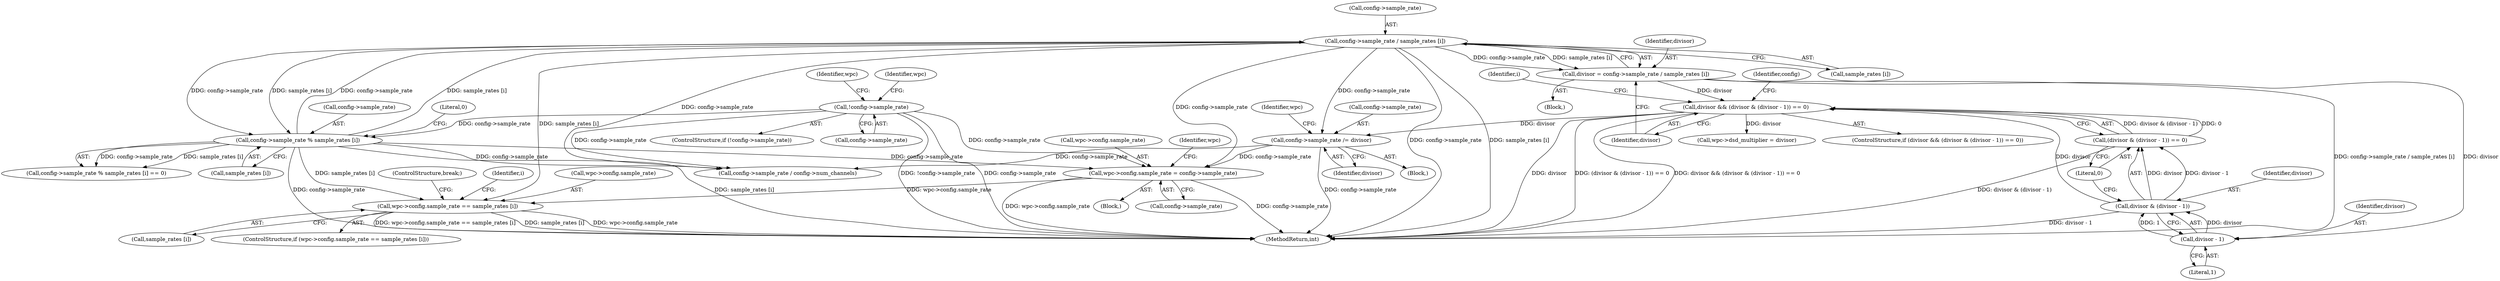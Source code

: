 digraph "0_WavPack_070ef6f138956d9ea9612e69586152339dbefe51@pointer" {
"1000369" [label="(Call,wpc->config.sample_rate == sample_rates [i])"];
"1000274" [label="(Call,wpc->config.sample_rate = config->sample_rate)"];
"1000200" [label="(Call,config->sample_rate / sample_rates [i])"];
"1000188" [label="(Call,config->sample_rate % sample_rates [i])"];
"1000126" [label="(Call,!config->sample_rate)"];
"1000218" [label="(Call,config->sample_rate /= divisor)"];
"1000208" [label="(Call,divisor && (divisor & (divisor - 1)) == 0)"];
"1000211" [label="(Call,divisor & (divisor - 1))"];
"1000213" [label="(Call,divisor - 1)"];
"1000198" [label="(Call,divisor = config->sample_rate / sample_rates [i])"];
"1000210" [label="(Call,(divisor & (divisor - 1)) == 0)"];
"1000275" [label="(Call,wpc->config.sample_rate)"];
"1000522" [label="(Call,config->sample_rate / config->num_channels)"];
"1000213" [label="(Call,divisor - 1)"];
"1000223" [label="(Call,wpc->dsd_multiplier = divisor)"];
"1000219" [label="(Call,config->sample_rate)"];
"1000189" [label="(Call,config->sample_rate)"];
"1000375" [label="(Call,sample_rates [i])"];
"1000201" [label="(Call,config->sample_rate)"];
"1000369" [label="(Call,wpc->config.sample_rate == sample_rates [i])"];
"1000210" [label="(Call,(divisor & (divisor - 1)) == 0)"];
"1000106" [label="(Block,)"];
"1000198" [label="(Call,divisor = config->sample_rate / sample_rates [i])"];
"1000214" [label="(Identifier,divisor)"];
"1000140" [label="(Identifier,wpc)"];
"1000125" [label="(ControlStructure,if (!config->sample_rate))"];
"1000368" [label="(ControlStructure,if (wpc->config.sample_rate == sample_rates [i]))"];
"1000220" [label="(Identifier,config)"];
"1000195" [label="(Literal,0)"];
"1000378" [label="(ControlStructure,break;)"];
"1000127" [label="(Call,config->sample_rate)"];
"1000188" [label="(Call,config->sample_rate % sample_rates [i])"];
"1000370" [label="(Call,wpc->config.sample_rate)"];
"1000367" [label="(Identifier,i)"];
"1000217" [label="(Block,)"];
"1000187" [label="(Call,config->sample_rate % sample_rates [i] == 0)"];
"1000126" [label="(Call,!config->sample_rate)"];
"1000222" [label="(Identifier,divisor)"];
"1000196" [label="(Block,)"];
"1000209" [label="(Identifier,divisor)"];
"1000989" [label="(MethodReturn,int)"];
"1000212" [label="(Identifier,divisor)"];
"1000185" [label="(Identifier,i)"];
"1000200" [label="(Call,config->sample_rate / sample_rates [i])"];
"1000192" [label="(Call,sample_rates [i])"];
"1000218" [label="(Call,config->sample_rate /= divisor)"];
"1000133" [label="(Identifier,wpc)"];
"1000225" [label="(Identifier,wpc)"];
"1000211" [label="(Call,divisor & (divisor - 1))"];
"1000215" [label="(Literal,1)"];
"1000286" [label="(Identifier,wpc)"];
"1000208" [label="(Call,divisor && (divisor & (divisor - 1)) == 0)"];
"1000207" [label="(ControlStructure,if (divisor && (divisor & (divisor - 1)) == 0))"];
"1000204" [label="(Call,sample_rates [i])"];
"1000274" [label="(Call,wpc->config.sample_rate = config->sample_rate)"];
"1000199" [label="(Identifier,divisor)"];
"1000280" [label="(Call,config->sample_rate)"];
"1000216" [label="(Literal,0)"];
"1000369" -> "1000368"  [label="AST: "];
"1000369" -> "1000375"  [label="CFG: "];
"1000370" -> "1000369"  [label="AST: "];
"1000375" -> "1000369"  [label="AST: "];
"1000378" -> "1000369"  [label="CFG: "];
"1000367" -> "1000369"  [label="CFG: "];
"1000369" -> "1000989"  [label="DDG: wpc->config.sample_rate == sample_rates [i]"];
"1000369" -> "1000989"  [label="DDG: sample_rates [i]"];
"1000369" -> "1000989"  [label="DDG: wpc->config.sample_rate"];
"1000274" -> "1000369"  [label="DDG: wpc->config.sample_rate"];
"1000188" -> "1000369"  [label="DDG: sample_rates [i]"];
"1000200" -> "1000369"  [label="DDG: sample_rates [i]"];
"1000274" -> "1000106"  [label="AST: "];
"1000274" -> "1000280"  [label="CFG: "];
"1000275" -> "1000274"  [label="AST: "];
"1000280" -> "1000274"  [label="AST: "];
"1000286" -> "1000274"  [label="CFG: "];
"1000274" -> "1000989"  [label="DDG: wpc->config.sample_rate"];
"1000274" -> "1000989"  [label="DDG: config->sample_rate"];
"1000200" -> "1000274"  [label="DDG: config->sample_rate"];
"1000218" -> "1000274"  [label="DDG: config->sample_rate"];
"1000188" -> "1000274"  [label="DDG: config->sample_rate"];
"1000126" -> "1000274"  [label="DDG: config->sample_rate"];
"1000200" -> "1000198"  [label="AST: "];
"1000200" -> "1000204"  [label="CFG: "];
"1000201" -> "1000200"  [label="AST: "];
"1000204" -> "1000200"  [label="AST: "];
"1000198" -> "1000200"  [label="CFG: "];
"1000200" -> "1000989"  [label="DDG: config->sample_rate"];
"1000200" -> "1000989"  [label="DDG: sample_rates [i]"];
"1000200" -> "1000188"  [label="DDG: config->sample_rate"];
"1000200" -> "1000188"  [label="DDG: sample_rates [i]"];
"1000200" -> "1000198"  [label="DDG: config->sample_rate"];
"1000200" -> "1000198"  [label="DDG: sample_rates [i]"];
"1000188" -> "1000200"  [label="DDG: config->sample_rate"];
"1000188" -> "1000200"  [label="DDG: sample_rates [i]"];
"1000200" -> "1000218"  [label="DDG: config->sample_rate"];
"1000200" -> "1000522"  [label="DDG: config->sample_rate"];
"1000188" -> "1000187"  [label="AST: "];
"1000188" -> "1000192"  [label="CFG: "];
"1000189" -> "1000188"  [label="AST: "];
"1000192" -> "1000188"  [label="AST: "];
"1000195" -> "1000188"  [label="CFG: "];
"1000188" -> "1000989"  [label="DDG: config->sample_rate"];
"1000188" -> "1000989"  [label="DDG: sample_rates [i]"];
"1000188" -> "1000187"  [label="DDG: config->sample_rate"];
"1000188" -> "1000187"  [label="DDG: sample_rates [i]"];
"1000126" -> "1000188"  [label="DDG: config->sample_rate"];
"1000188" -> "1000522"  [label="DDG: config->sample_rate"];
"1000126" -> "1000125"  [label="AST: "];
"1000126" -> "1000127"  [label="CFG: "];
"1000127" -> "1000126"  [label="AST: "];
"1000133" -> "1000126"  [label="CFG: "];
"1000140" -> "1000126"  [label="CFG: "];
"1000126" -> "1000989"  [label="DDG: !config->sample_rate"];
"1000126" -> "1000989"  [label="DDG: config->sample_rate"];
"1000126" -> "1000522"  [label="DDG: config->sample_rate"];
"1000218" -> "1000217"  [label="AST: "];
"1000218" -> "1000222"  [label="CFG: "];
"1000219" -> "1000218"  [label="AST: "];
"1000222" -> "1000218"  [label="AST: "];
"1000225" -> "1000218"  [label="CFG: "];
"1000218" -> "1000989"  [label="DDG: config->sample_rate"];
"1000208" -> "1000218"  [label="DDG: divisor"];
"1000218" -> "1000522"  [label="DDG: config->sample_rate"];
"1000208" -> "1000207"  [label="AST: "];
"1000208" -> "1000209"  [label="CFG: "];
"1000208" -> "1000210"  [label="CFG: "];
"1000209" -> "1000208"  [label="AST: "];
"1000210" -> "1000208"  [label="AST: "];
"1000220" -> "1000208"  [label="CFG: "];
"1000185" -> "1000208"  [label="CFG: "];
"1000208" -> "1000989"  [label="DDG: divisor"];
"1000208" -> "1000989"  [label="DDG: (divisor & (divisor - 1)) == 0"];
"1000208" -> "1000989"  [label="DDG: divisor && (divisor & (divisor - 1)) == 0"];
"1000211" -> "1000208"  [label="DDG: divisor"];
"1000198" -> "1000208"  [label="DDG: divisor"];
"1000210" -> "1000208"  [label="DDG: divisor & (divisor - 1)"];
"1000210" -> "1000208"  [label="DDG: 0"];
"1000208" -> "1000223"  [label="DDG: divisor"];
"1000211" -> "1000210"  [label="AST: "];
"1000211" -> "1000213"  [label="CFG: "];
"1000212" -> "1000211"  [label="AST: "];
"1000213" -> "1000211"  [label="AST: "];
"1000216" -> "1000211"  [label="CFG: "];
"1000211" -> "1000989"  [label="DDG: divisor - 1"];
"1000211" -> "1000210"  [label="DDG: divisor"];
"1000211" -> "1000210"  [label="DDG: divisor - 1"];
"1000213" -> "1000211"  [label="DDG: divisor"];
"1000213" -> "1000211"  [label="DDG: 1"];
"1000213" -> "1000215"  [label="CFG: "];
"1000214" -> "1000213"  [label="AST: "];
"1000215" -> "1000213"  [label="AST: "];
"1000198" -> "1000213"  [label="DDG: divisor"];
"1000198" -> "1000196"  [label="AST: "];
"1000199" -> "1000198"  [label="AST: "];
"1000209" -> "1000198"  [label="CFG: "];
"1000198" -> "1000989"  [label="DDG: config->sample_rate / sample_rates [i]"];
"1000210" -> "1000216"  [label="CFG: "];
"1000216" -> "1000210"  [label="AST: "];
"1000210" -> "1000989"  [label="DDG: divisor & (divisor - 1)"];
}
